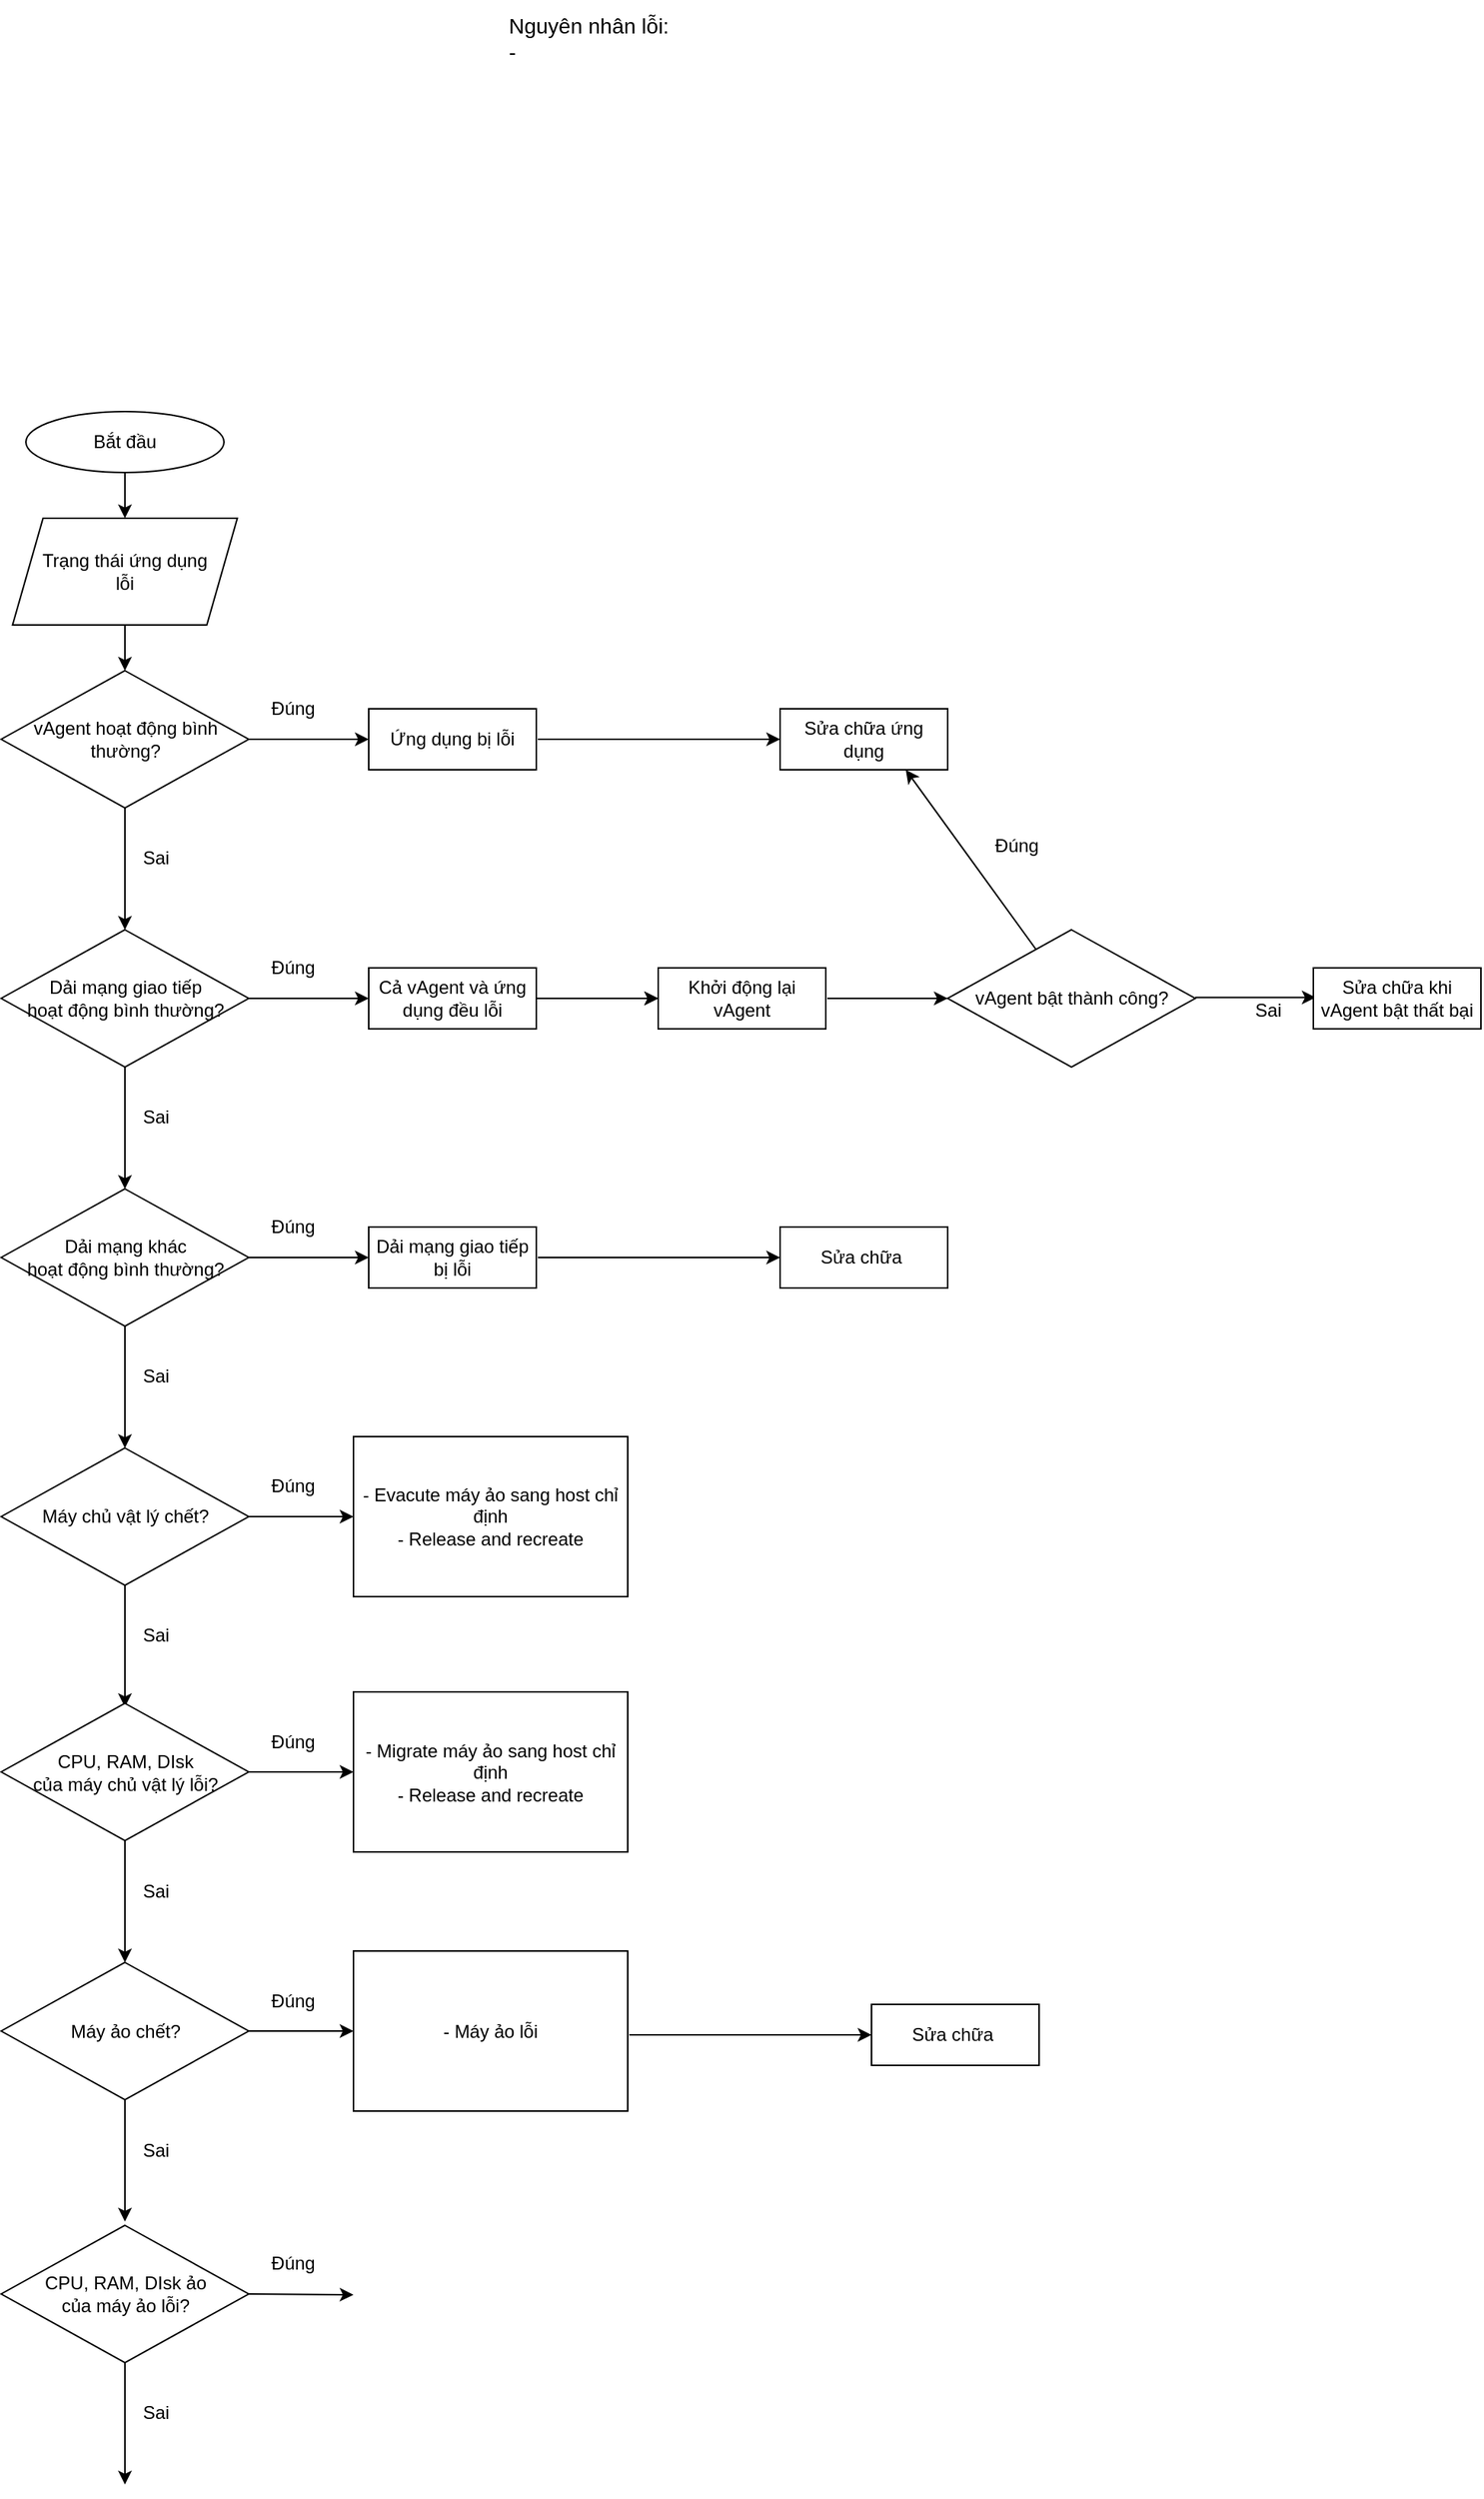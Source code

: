 <mxfile version="21.6.2" type="github">
  <diagram name="Trang-1" id="BRMYjPsoir4g02J101XT">
    <mxGraphModel dx="1687" dy="1659" grid="1" gridSize="10" guides="1" tooltips="1" connect="1" arrows="1" fold="1" page="1" pageScale="1" pageWidth="1169" pageHeight="827" math="0" shadow="0">
      <root>
        <mxCell id="0" />
        <mxCell id="1" parent="0" />
        <mxCell id="e2LmvNg4_V7U2K4ijGKh-3" value="Bắt đầu" style="ellipse;whiteSpace=wrap;html=1;" parent="1" vertex="1">
          <mxGeometry x="315" y="80" width="130" height="40" as="geometry" />
        </mxCell>
        <mxCell id="e2LmvNg4_V7U2K4ijGKh-4" value="Trạng thái ứng dụng &lt;br&gt;lỗi" style="shape=parallelogram;perimeter=parallelogramPerimeter;whiteSpace=wrap;html=1;fixedSize=1;" parent="1" vertex="1">
          <mxGeometry x="306.25" y="150" width="147.5" height="70" as="geometry" />
        </mxCell>
        <mxCell id="e2LmvNg4_V7U2K4ijGKh-5" value="vAgent hoạt động bình thường?" style="rhombus;whiteSpace=wrap;html=1;" parent="1" vertex="1">
          <mxGeometry x="298.75" y="250" width="162.5" height="90" as="geometry" />
        </mxCell>
        <mxCell id="e2LmvNg4_V7U2K4ijGKh-6" value="Ứng dụng bị lỗi" style="rounded=0;whiteSpace=wrap;html=1;" parent="1" vertex="1">
          <mxGeometry x="540" y="275" width="110" height="40" as="geometry" />
        </mxCell>
        <mxCell id="e2LmvNg4_V7U2K4ijGKh-7" value="" style="endArrow=classic;html=1;rounded=0;" parent="1" source="e2LmvNg4_V7U2K4ijGKh-3" target="e2LmvNg4_V7U2K4ijGKh-4" edge="1">
          <mxGeometry width="50" height="50" relative="1" as="geometry">
            <mxPoint x="560" y="420" as="sourcePoint" />
            <mxPoint x="610" y="370" as="targetPoint" />
          </mxGeometry>
        </mxCell>
        <mxCell id="e2LmvNg4_V7U2K4ijGKh-8" value="" style="endArrow=classic;html=1;rounded=0;" parent="1" source="e2LmvNg4_V7U2K4ijGKh-4" target="e2LmvNg4_V7U2K4ijGKh-5" edge="1">
          <mxGeometry width="50" height="50" relative="1" as="geometry">
            <mxPoint x="560" y="420" as="sourcePoint" />
            <mxPoint x="610" y="370" as="targetPoint" />
          </mxGeometry>
        </mxCell>
        <mxCell id="e2LmvNg4_V7U2K4ijGKh-9" value="" style="endArrow=classic;html=1;rounded=0;" parent="1" source="e2LmvNg4_V7U2K4ijGKh-5" edge="1">
          <mxGeometry width="50" height="50" relative="1" as="geometry">
            <mxPoint x="390" y="440" as="sourcePoint" />
            <mxPoint x="380" y="420" as="targetPoint" />
          </mxGeometry>
        </mxCell>
        <mxCell id="e2LmvNg4_V7U2K4ijGKh-10" value="" style="endArrow=classic;html=1;rounded=0;" parent="1" source="e2LmvNg4_V7U2K4ijGKh-5" target="e2LmvNg4_V7U2K4ijGKh-6" edge="1">
          <mxGeometry width="50" height="50" relative="1" as="geometry">
            <mxPoint x="560" y="420" as="sourcePoint" />
            <mxPoint x="610" y="370" as="targetPoint" />
          </mxGeometry>
        </mxCell>
        <mxCell id="KO4D6SolvNE0vXKj3H6f-1" value="Đúng" style="text;html=1;align=center;verticalAlign=middle;resizable=0;points=[];autosize=1;strokeColor=none;fillColor=none;" vertex="1" parent="1">
          <mxGeometry x="465" y="260" width="50" height="30" as="geometry" />
        </mxCell>
        <mxCell id="KO4D6SolvNE0vXKj3H6f-2" value="Sai" style="text;html=1;align=center;verticalAlign=middle;resizable=0;points=[];autosize=1;strokeColor=none;fillColor=none;" vertex="1" parent="1">
          <mxGeometry x="380" y="358" width="40" height="30" as="geometry" />
        </mxCell>
        <mxCell id="KO4D6SolvNE0vXKj3H6f-3" value="Dải mạng giao tiếp &lt;br&gt;hoạt động bình thường?" style="rhombus;whiteSpace=wrap;html=1;" vertex="1" parent="1">
          <mxGeometry x="298.75" y="420" width="162.5" height="90" as="geometry" />
        </mxCell>
        <mxCell id="KO4D6SolvNE0vXKj3H6f-4" value="" style="endArrow=classic;html=1;rounded=0;" edge="1" parent="1">
          <mxGeometry width="50" height="50" relative="1" as="geometry">
            <mxPoint x="380" y="510" as="sourcePoint" />
            <mxPoint x="380" y="590" as="targetPoint" />
          </mxGeometry>
        </mxCell>
        <mxCell id="KO4D6SolvNE0vXKj3H6f-5" value="Sai" style="text;html=1;align=center;verticalAlign=middle;resizable=0;points=[];autosize=1;strokeColor=none;fillColor=none;" vertex="1" parent="1">
          <mxGeometry x="380" y="528" width="40" height="30" as="geometry" />
        </mxCell>
        <mxCell id="KO4D6SolvNE0vXKj3H6f-23" value="" style="edgeStyle=orthogonalEdgeStyle;rounded=0;orthogonalLoop=1;jettySize=auto;html=1;" edge="1" parent="1" source="KO4D6SolvNE0vXKj3H6f-6" target="KO4D6SolvNE0vXKj3H6f-20">
          <mxGeometry relative="1" as="geometry" />
        </mxCell>
        <mxCell id="KO4D6SolvNE0vXKj3H6f-6" value="Cả vAgent và ứng dụng đều lỗi" style="rounded=0;whiteSpace=wrap;html=1;" vertex="1" parent="1">
          <mxGeometry x="540" y="445" width="110" height="40" as="geometry" />
        </mxCell>
        <mxCell id="KO4D6SolvNE0vXKj3H6f-7" value="" style="endArrow=classic;html=1;rounded=0;" edge="1" parent="1" target="KO4D6SolvNE0vXKj3H6f-6">
          <mxGeometry width="50" height="50" relative="1" as="geometry">
            <mxPoint x="461" y="465" as="sourcePoint" />
            <mxPoint x="610" y="540" as="targetPoint" />
          </mxGeometry>
        </mxCell>
        <mxCell id="KO4D6SolvNE0vXKj3H6f-8" value="Đúng" style="text;html=1;align=center;verticalAlign=middle;resizable=0;points=[];autosize=1;strokeColor=none;fillColor=none;" vertex="1" parent="1">
          <mxGeometry x="465" y="430" width="50" height="30" as="geometry" />
        </mxCell>
        <mxCell id="KO4D6SolvNE0vXKj3H6f-9" value="Sửa chữa ứng dụng" style="rounded=0;whiteSpace=wrap;html=1;" vertex="1" parent="1">
          <mxGeometry x="810" y="275" width="110" height="40" as="geometry" />
        </mxCell>
        <mxCell id="KO4D6SolvNE0vXKj3H6f-10" value="" style="endArrow=classic;html=1;rounded=0;" edge="1" parent="1" target="KO4D6SolvNE0vXKj3H6f-9">
          <mxGeometry width="50" height="50" relative="1" as="geometry">
            <mxPoint x="651" y="295" as="sourcePoint" />
            <mxPoint x="730" y="295" as="targetPoint" />
          </mxGeometry>
        </mxCell>
        <mxCell id="KO4D6SolvNE0vXKj3H6f-12" value="Dải mạng khác&lt;br&gt;hoạt động bình thường?" style="rhombus;whiteSpace=wrap;html=1;" vertex="1" parent="1">
          <mxGeometry x="298.75" y="590" width="162.5" height="90" as="geometry" />
        </mxCell>
        <mxCell id="KO4D6SolvNE0vXKj3H6f-13" value="" style="endArrow=classic;html=1;rounded=0;" edge="1" parent="1">
          <mxGeometry width="50" height="50" relative="1" as="geometry">
            <mxPoint x="380" y="680" as="sourcePoint" />
            <mxPoint x="380" y="760" as="targetPoint" />
          </mxGeometry>
        </mxCell>
        <mxCell id="KO4D6SolvNE0vXKj3H6f-14" value="Sai" style="text;html=1;align=center;verticalAlign=middle;resizable=0;points=[];autosize=1;strokeColor=none;fillColor=none;" vertex="1" parent="1">
          <mxGeometry x="380" y="698" width="40" height="30" as="geometry" />
        </mxCell>
        <mxCell id="KO4D6SolvNE0vXKj3H6f-15" value="Dải mạng giao tiếp bị lỗi" style="rounded=0;whiteSpace=wrap;html=1;" vertex="1" parent="1">
          <mxGeometry x="540" y="615" width="110" height="40" as="geometry" />
        </mxCell>
        <mxCell id="KO4D6SolvNE0vXKj3H6f-16" value="" style="endArrow=classic;html=1;rounded=0;" edge="1" parent="1" target="KO4D6SolvNE0vXKj3H6f-15">
          <mxGeometry width="50" height="50" relative="1" as="geometry">
            <mxPoint x="461" y="635" as="sourcePoint" />
            <mxPoint x="610" y="710" as="targetPoint" />
          </mxGeometry>
        </mxCell>
        <mxCell id="KO4D6SolvNE0vXKj3H6f-17" value="Đúng" style="text;html=1;align=center;verticalAlign=middle;resizable=0;points=[];autosize=1;strokeColor=none;fillColor=none;" vertex="1" parent="1">
          <mxGeometry x="465" y="600" width="50" height="30" as="geometry" />
        </mxCell>
        <mxCell id="KO4D6SolvNE0vXKj3H6f-18" value="Sửa chữa&amp;nbsp;" style="rounded=0;whiteSpace=wrap;html=1;" vertex="1" parent="1">
          <mxGeometry x="810" y="615" width="110" height="40" as="geometry" />
        </mxCell>
        <mxCell id="KO4D6SolvNE0vXKj3H6f-19" value="" style="endArrow=classic;html=1;rounded=0;" edge="1" parent="1" target="KO4D6SolvNE0vXKj3H6f-18">
          <mxGeometry width="50" height="50" relative="1" as="geometry">
            <mxPoint x="651" y="635" as="sourcePoint" />
            <mxPoint x="730" y="635" as="targetPoint" />
          </mxGeometry>
        </mxCell>
        <mxCell id="KO4D6SolvNE0vXKj3H6f-20" value="Khởi động lại vAgent" style="rounded=0;whiteSpace=wrap;html=1;" vertex="1" parent="1">
          <mxGeometry x="730" y="445" width="110" height="40" as="geometry" />
        </mxCell>
        <mxCell id="KO4D6SolvNE0vXKj3H6f-21" value="" style="endArrow=classic;html=1;rounded=0;" edge="1" parent="1" target="KO4D6SolvNE0vXKj3H6f-20">
          <mxGeometry width="50" height="50" relative="1" as="geometry">
            <mxPoint x="651" y="465" as="sourcePoint" />
            <mxPoint x="730" y="465" as="targetPoint" />
          </mxGeometry>
        </mxCell>
        <mxCell id="KO4D6SolvNE0vXKj3H6f-22" value="vAgent bật thành công?" style="rhombus;whiteSpace=wrap;html=1;" vertex="1" parent="1">
          <mxGeometry x="920" y="420" width="162.5" height="90" as="geometry" />
        </mxCell>
        <mxCell id="KO4D6SolvNE0vXKj3H6f-24" value="" style="endArrow=classic;html=1;rounded=0;" edge="1" parent="1">
          <mxGeometry width="50" height="50" relative="1" as="geometry">
            <mxPoint x="841" y="465" as="sourcePoint" />
            <mxPoint x="920" y="465" as="targetPoint" />
          </mxGeometry>
        </mxCell>
        <mxCell id="KO4D6SolvNE0vXKj3H6f-25" value="" style="endArrow=classic;html=1;rounded=0;entryX=0.75;entryY=1;entryDx=0;entryDy=0;" edge="1" parent="1" source="KO4D6SolvNE0vXKj3H6f-22" target="KO4D6SolvNE0vXKj3H6f-9">
          <mxGeometry width="50" height="50" relative="1" as="geometry">
            <mxPoint x="991" y="405" as="sourcePoint" />
            <mxPoint x="1070" y="405" as="targetPoint" />
          </mxGeometry>
        </mxCell>
        <mxCell id="KO4D6SolvNE0vXKj3H6f-26" value="Đúng" style="text;html=1;align=center;verticalAlign=middle;resizable=0;points=[];autosize=1;strokeColor=none;fillColor=none;" vertex="1" parent="1">
          <mxGeometry x="940" y="350" width="50" height="30" as="geometry" />
        </mxCell>
        <mxCell id="KO4D6SolvNE0vXKj3H6f-27" value="Sai" style="text;html=1;align=center;verticalAlign=middle;resizable=0;points=[];autosize=1;strokeColor=none;fillColor=none;" vertex="1" parent="1">
          <mxGeometry x="1110" y="458" width="40" height="30" as="geometry" />
        </mxCell>
        <mxCell id="KO4D6SolvNE0vXKj3H6f-28" value="" style="endArrow=classic;html=1;rounded=0;" edge="1" parent="1">
          <mxGeometry width="50" height="50" relative="1" as="geometry">
            <mxPoint x="1082.5" y="464.41" as="sourcePoint" />
            <mxPoint x="1161.5" y="464.41" as="targetPoint" />
          </mxGeometry>
        </mxCell>
        <mxCell id="KO4D6SolvNE0vXKj3H6f-29" value="Sửa chữa khi vAgent bật thất bại" style="rounded=0;whiteSpace=wrap;html=1;" vertex="1" parent="1">
          <mxGeometry x="1160" y="445" width="110" height="40" as="geometry" />
        </mxCell>
        <mxCell id="KO4D6SolvNE0vXKj3H6f-30" value="Máy chủ vật lý chết?" style="rhombus;whiteSpace=wrap;html=1;" vertex="1" parent="1">
          <mxGeometry x="298.75" y="760" width="162.5" height="90" as="geometry" />
        </mxCell>
        <mxCell id="KO4D6SolvNE0vXKj3H6f-31" value="" style="endArrow=classic;html=1;rounded=0;" edge="1" parent="1">
          <mxGeometry width="50" height="50" relative="1" as="geometry">
            <mxPoint x="380" y="850" as="sourcePoint" />
            <mxPoint x="380" y="930" as="targetPoint" />
          </mxGeometry>
        </mxCell>
        <mxCell id="KO4D6SolvNE0vXKj3H6f-32" value="Sai" style="text;html=1;align=center;verticalAlign=middle;resizable=0;points=[];autosize=1;strokeColor=none;fillColor=none;" vertex="1" parent="1">
          <mxGeometry x="380" y="868" width="40" height="30" as="geometry" />
        </mxCell>
        <mxCell id="KO4D6SolvNE0vXKj3H6f-33" value="- Evacute máy ảo sang host chỉ định&lt;br&gt;- Release and recreate" style="rounded=0;whiteSpace=wrap;html=1;" vertex="1" parent="1">
          <mxGeometry x="530" y="752.5" width="180" height="105" as="geometry" />
        </mxCell>
        <mxCell id="KO4D6SolvNE0vXKj3H6f-34" value="" style="endArrow=classic;html=1;rounded=0;" edge="1" parent="1" target="KO4D6SolvNE0vXKj3H6f-33">
          <mxGeometry width="50" height="50" relative="1" as="geometry">
            <mxPoint x="461" y="805" as="sourcePoint" />
            <mxPoint x="610" y="880" as="targetPoint" />
          </mxGeometry>
        </mxCell>
        <mxCell id="KO4D6SolvNE0vXKj3H6f-35" value="Đúng" style="text;html=1;align=center;verticalAlign=middle;resizable=0;points=[];autosize=1;strokeColor=none;fillColor=none;" vertex="1" parent="1">
          <mxGeometry x="465" y="770" width="50" height="30" as="geometry" />
        </mxCell>
        <mxCell id="KO4D6SolvNE0vXKj3H6f-36" value="Máy ảo chết?" style="rhombus;whiteSpace=wrap;html=1;" vertex="1" parent="1">
          <mxGeometry x="298.75" y="1097.5" width="162.5" height="90" as="geometry" />
        </mxCell>
        <mxCell id="KO4D6SolvNE0vXKj3H6f-37" value="" style="endArrow=classic;html=1;rounded=0;" edge="1" parent="1">
          <mxGeometry width="50" height="50" relative="1" as="geometry">
            <mxPoint x="380" y="1187.5" as="sourcePoint" />
            <mxPoint x="380" y="1267.5" as="targetPoint" />
          </mxGeometry>
        </mxCell>
        <mxCell id="KO4D6SolvNE0vXKj3H6f-38" value="Sai" style="text;html=1;align=center;verticalAlign=middle;resizable=0;points=[];autosize=1;strokeColor=none;fillColor=none;" vertex="1" parent="1">
          <mxGeometry x="380" y="1205.5" width="40" height="30" as="geometry" />
        </mxCell>
        <mxCell id="KO4D6SolvNE0vXKj3H6f-39" value="- Máy ảo lỗi" style="rounded=0;whiteSpace=wrap;html=1;" vertex="1" parent="1">
          <mxGeometry x="530" y="1090" width="180" height="105" as="geometry" />
        </mxCell>
        <mxCell id="KO4D6SolvNE0vXKj3H6f-40" value="" style="endArrow=classic;html=1;rounded=0;" edge="1" parent="1" target="KO4D6SolvNE0vXKj3H6f-39">
          <mxGeometry width="50" height="50" relative="1" as="geometry">
            <mxPoint x="461" y="1142.5" as="sourcePoint" />
            <mxPoint x="610" y="1217.5" as="targetPoint" />
          </mxGeometry>
        </mxCell>
        <mxCell id="KO4D6SolvNE0vXKj3H6f-41" value="Đúng" style="text;html=1;align=center;verticalAlign=middle;resizable=0;points=[];autosize=1;strokeColor=none;fillColor=none;" vertex="1" parent="1">
          <mxGeometry x="465" y="1107.5" width="50" height="30" as="geometry" />
        </mxCell>
        <mxCell id="KO4D6SolvNE0vXKj3H6f-42" value="CPU, RAM, DIsk &lt;br&gt;của máy chủ vật lý lỗi?" style="rhombus;whiteSpace=wrap;html=1;" vertex="1" parent="1">
          <mxGeometry x="298.75" y="927.5" width="162.5" height="90" as="geometry" />
        </mxCell>
        <mxCell id="KO4D6SolvNE0vXKj3H6f-43" value="" style="endArrow=classic;html=1;rounded=0;" edge="1" parent="1">
          <mxGeometry width="50" height="50" relative="1" as="geometry">
            <mxPoint x="380" y="1017.5" as="sourcePoint" />
            <mxPoint x="380" y="1097.5" as="targetPoint" />
          </mxGeometry>
        </mxCell>
        <mxCell id="KO4D6SolvNE0vXKj3H6f-44" value="Sai" style="text;html=1;align=center;verticalAlign=middle;resizable=0;points=[];autosize=1;strokeColor=none;fillColor=none;" vertex="1" parent="1">
          <mxGeometry x="380" y="1035.5" width="40" height="30" as="geometry" />
        </mxCell>
        <mxCell id="KO4D6SolvNE0vXKj3H6f-45" value="- Migrate máy ảo sang host chỉ định&lt;br&gt;- Release and recreate" style="rounded=0;whiteSpace=wrap;html=1;" vertex="1" parent="1">
          <mxGeometry x="530" y="920" width="180" height="105" as="geometry" />
        </mxCell>
        <mxCell id="KO4D6SolvNE0vXKj3H6f-46" value="" style="endArrow=classic;html=1;rounded=0;" edge="1" parent="1" target="KO4D6SolvNE0vXKj3H6f-45">
          <mxGeometry width="50" height="50" relative="1" as="geometry">
            <mxPoint x="461" y="972.5" as="sourcePoint" />
            <mxPoint x="610" y="1047.5" as="targetPoint" />
          </mxGeometry>
        </mxCell>
        <mxCell id="KO4D6SolvNE0vXKj3H6f-47" value="Đúng" style="text;html=1;align=center;verticalAlign=middle;resizable=0;points=[];autosize=1;strokeColor=none;fillColor=none;" vertex="1" parent="1">
          <mxGeometry x="465" y="937.5" width="50" height="30" as="geometry" />
        </mxCell>
        <mxCell id="KO4D6SolvNE0vXKj3H6f-48" value="Sửa chữa&amp;nbsp;" style="rounded=0;whiteSpace=wrap;html=1;" vertex="1" parent="1">
          <mxGeometry x="870" y="1125" width="110" height="40" as="geometry" />
        </mxCell>
        <mxCell id="KO4D6SolvNE0vXKj3H6f-49" value="" style="endArrow=classic;html=1;rounded=0;" edge="1" parent="1" target="KO4D6SolvNE0vXKj3H6f-48">
          <mxGeometry width="50" height="50" relative="1" as="geometry">
            <mxPoint x="711" y="1145" as="sourcePoint" />
            <mxPoint x="790" y="1145" as="targetPoint" />
          </mxGeometry>
        </mxCell>
        <mxCell id="KO4D6SolvNE0vXKj3H6f-51" value="CPU, RAM, DIsk ảo&lt;br&gt;của máy ảo lỗi?" style="rhombus;whiteSpace=wrap;html=1;" vertex="1" parent="1">
          <mxGeometry x="298.75" y="1270" width="162.5" height="90" as="geometry" />
        </mxCell>
        <mxCell id="KO4D6SolvNE0vXKj3H6f-52" value="" style="endArrow=classic;html=1;rounded=0;" edge="1" parent="1">
          <mxGeometry width="50" height="50" relative="1" as="geometry">
            <mxPoint x="380" y="1360" as="sourcePoint" />
            <mxPoint x="380" y="1440" as="targetPoint" />
          </mxGeometry>
        </mxCell>
        <mxCell id="KO4D6SolvNE0vXKj3H6f-53" value="Sai" style="text;html=1;align=center;verticalAlign=middle;resizable=0;points=[];autosize=1;strokeColor=none;fillColor=none;" vertex="1" parent="1">
          <mxGeometry x="380" y="1378" width="40" height="30" as="geometry" />
        </mxCell>
        <mxCell id="KO4D6SolvNE0vXKj3H6f-54" value="" style="endArrow=classic;html=1;rounded=0;" edge="1" parent="1">
          <mxGeometry width="50" height="50" relative="1" as="geometry">
            <mxPoint x="461" y="1315" as="sourcePoint" />
            <mxPoint x="530" y="1315.5" as="targetPoint" />
          </mxGeometry>
        </mxCell>
        <mxCell id="KO4D6SolvNE0vXKj3H6f-55" value="Đúng" style="text;html=1;align=center;verticalAlign=middle;resizable=0;points=[];autosize=1;strokeColor=none;fillColor=none;" vertex="1" parent="1">
          <mxGeometry x="465" y="1280" width="50" height="30" as="geometry" />
        </mxCell>
        <mxCell id="KO4D6SolvNE0vXKj3H6f-56" value="Nguyên nhân lỗi:&lt;br&gt;-&amp;nbsp;" style="text;html=1;align=left;verticalAlign=middle;resizable=0;points=[];autosize=1;strokeColor=none;fillColor=none;fontSize=14;" vertex="1" parent="1">
          <mxGeometry x="630" y="-190" width="130" height="50" as="geometry" />
        </mxCell>
      </root>
    </mxGraphModel>
  </diagram>
</mxfile>
